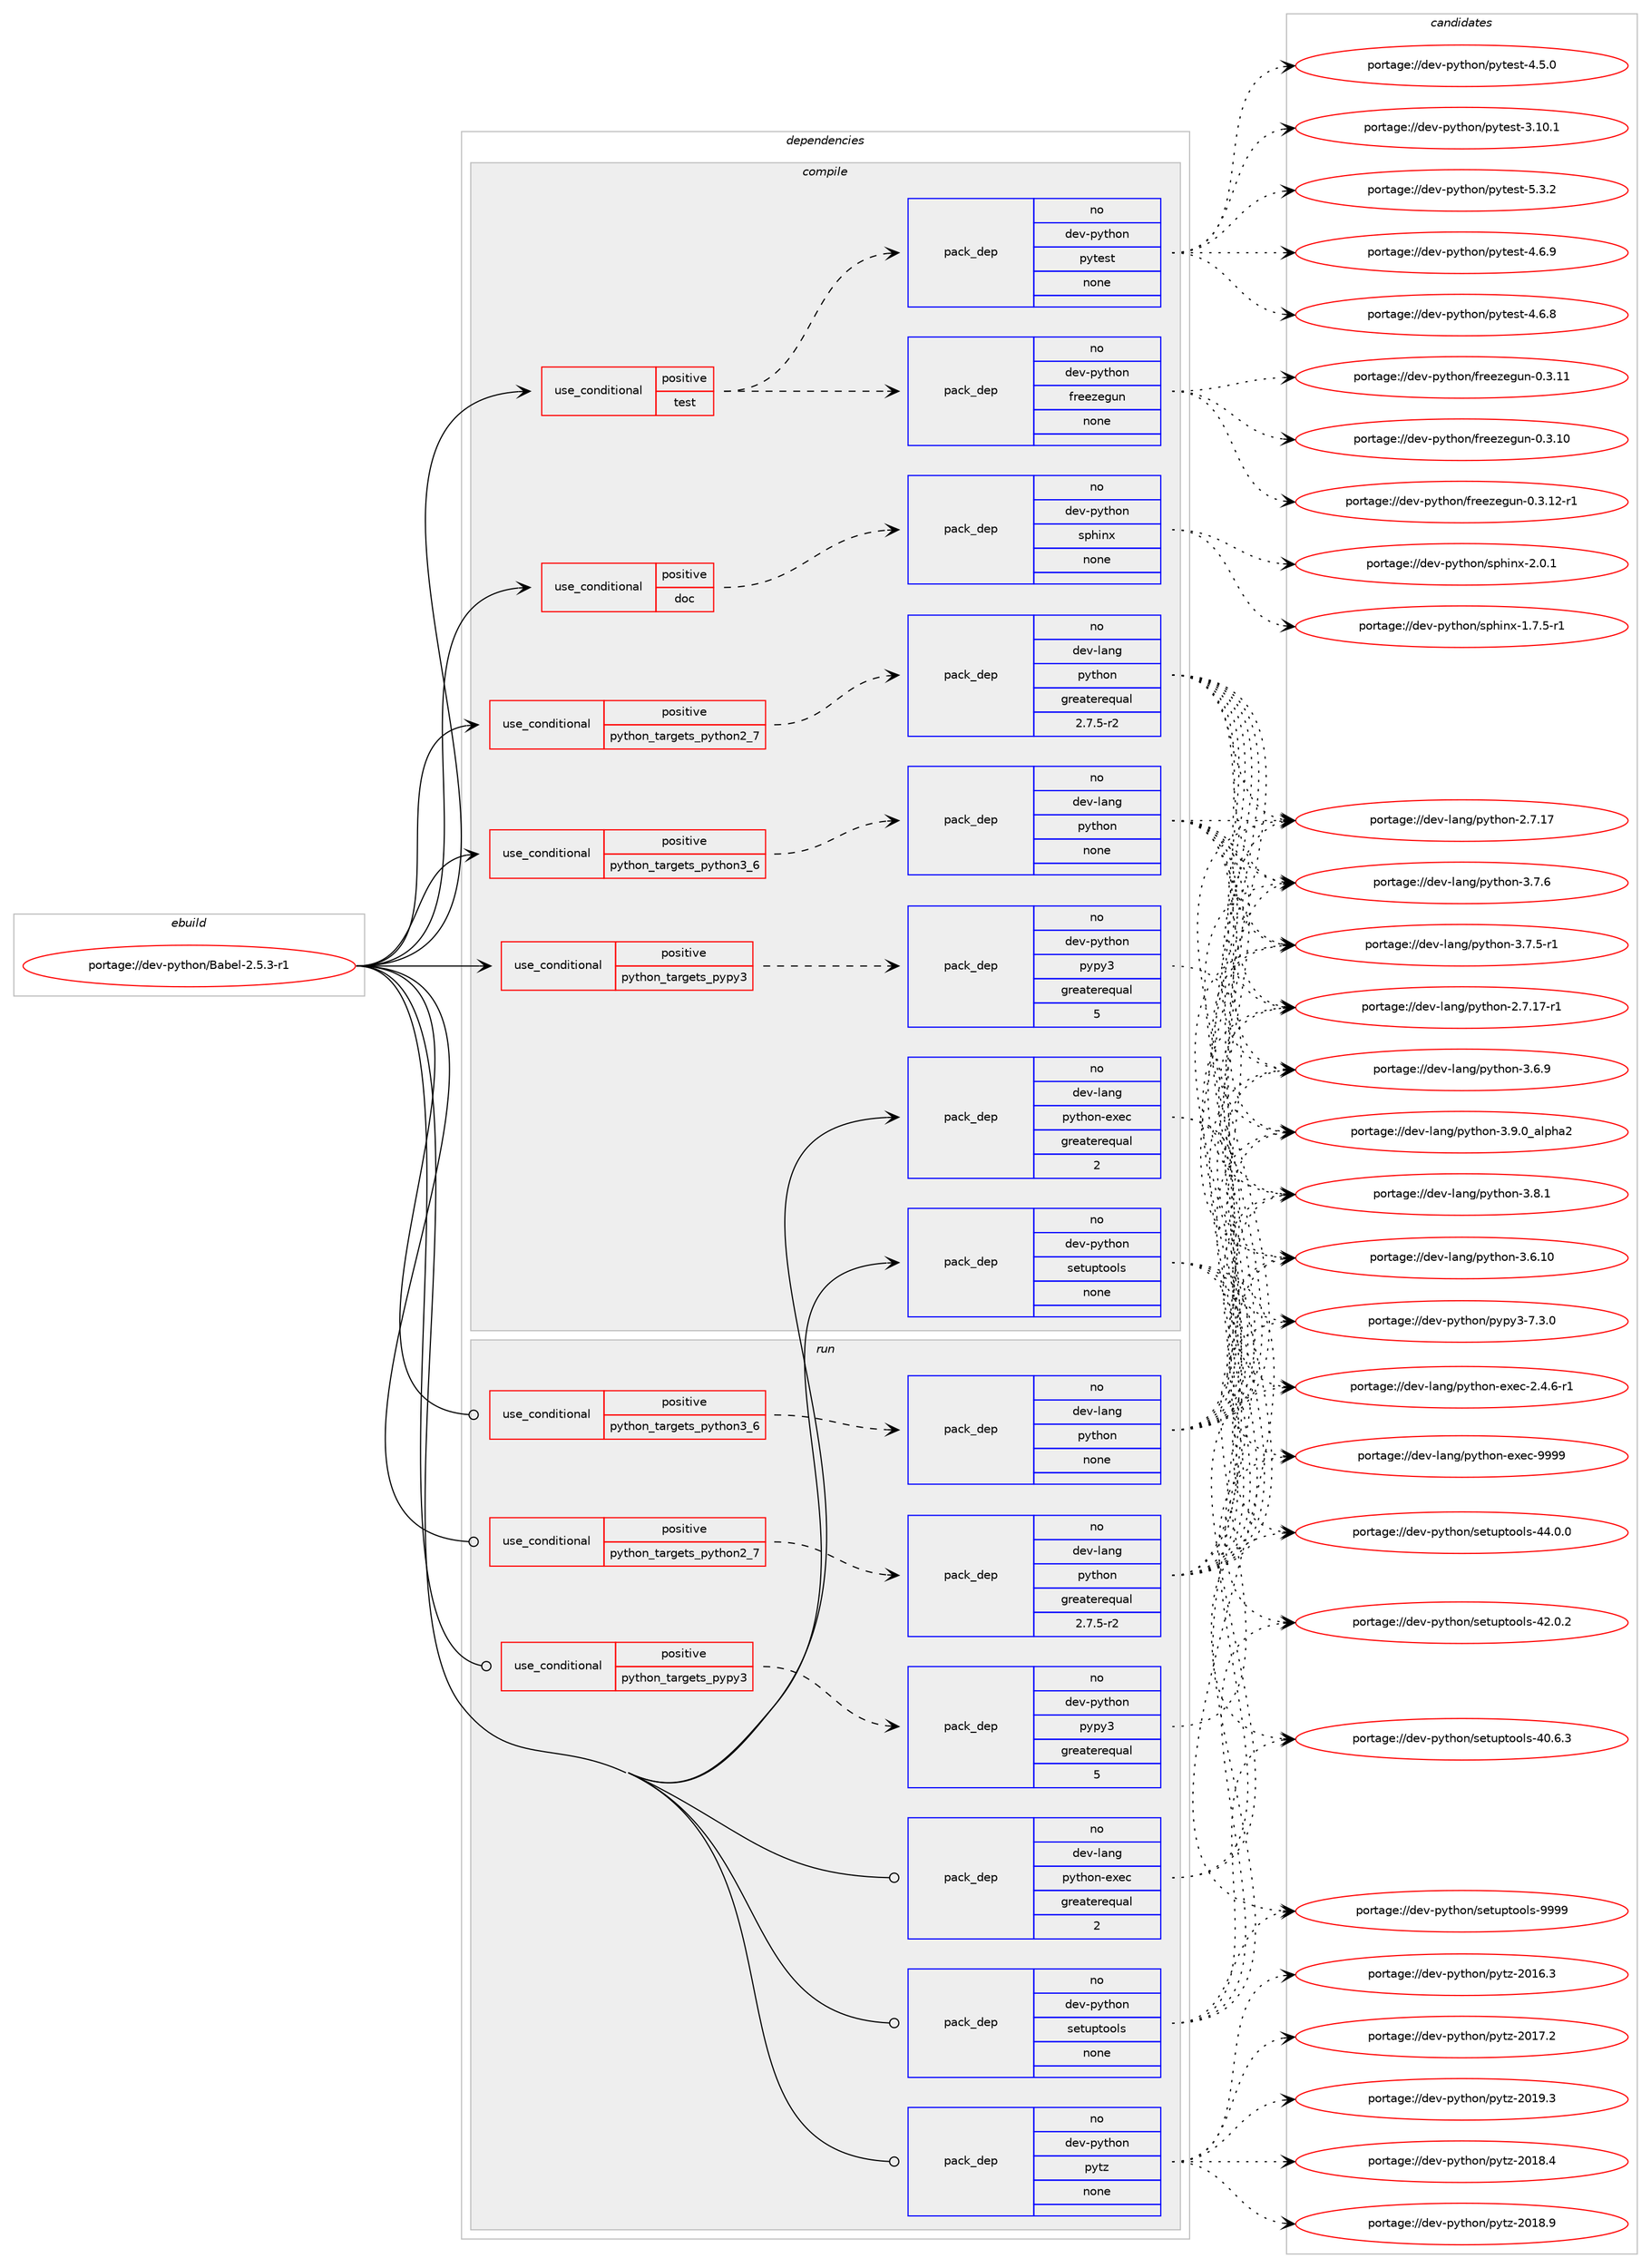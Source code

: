 digraph prolog {

# *************
# Graph options
# *************

newrank=true;
concentrate=true;
compound=true;
graph [rankdir=LR,fontname=Helvetica,fontsize=10,ranksep=1.5];#, ranksep=2.5, nodesep=0.2];
edge  [arrowhead=vee];
node  [fontname=Helvetica,fontsize=10];

# **********
# The ebuild
# **********

subgraph cluster_leftcol {
color=gray;
label=<<i>ebuild</i>>;
id [label="portage://dev-python/Babel-2.5.3-r1", color=red, width=4, href="../dev-python/Babel-2.5.3-r1.svg"];
}

# ****************
# The dependencies
# ****************

subgraph cluster_midcol {
color=gray;
label=<<i>dependencies</i>>;
subgraph cluster_compile {
fillcolor="#eeeeee";
style=filled;
label=<<i>compile</i>>;
subgraph cond119707 {
dependency473810 [label=<<TABLE BORDER="0" CELLBORDER="1" CELLSPACING="0" CELLPADDING="4"><TR><TD ROWSPAN="3" CELLPADDING="10">use_conditional</TD></TR><TR><TD>positive</TD></TR><TR><TD>doc</TD></TR></TABLE>>, shape=none, color=red];
subgraph pack349086 {
dependency473811 [label=<<TABLE BORDER="0" CELLBORDER="1" CELLSPACING="0" CELLPADDING="4" WIDTH="220"><TR><TD ROWSPAN="6" CELLPADDING="30">pack_dep</TD></TR><TR><TD WIDTH="110">no</TD></TR><TR><TD>dev-python</TD></TR><TR><TD>sphinx</TD></TR><TR><TD>none</TD></TR><TR><TD></TD></TR></TABLE>>, shape=none, color=blue];
}
dependency473810:e -> dependency473811:w [weight=20,style="dashed",arrowhead="vee"];
}
id:e -> dependency473810:w [weight=20,style="solid",arrowhead="vee"];
subgraph cond119708 {
dependency473812 [label=<<TABLE BORDER="0" CELLBORDER="1" CELLSPACING="0" CELLPADDING="4"><TR><TD ROWSPAN="3" CELLPADDING="10">use_conditional</TD></TR><TR><TD>positive</TD></TR><TR><TD>python_targets_pypy3</TD></TR></TABLE>>, shape=none, color=red];
subgraph pack349087 {
dependency473813 [label=<<TABLE BORDER="0" CELLBORDER="1" CELLSPACING="0" CELLPADDING="4" WIDTH="220"><TR><TD ROWSPAN="6" CELLPADDING="30">pack_dep</TD></TR><TR><TD WIDTH="110">no</TD></TR><TR><TD>dev-python</TD></TR><TR><TD>pypy3</TD></TR><TR><TD>greaterequal</TD></TR><TR><TD>5</TD></TR></TABLE>>, shape=none, color=blue];
}
dependency473812:e -> dependency473813:w [weight=20,style="dashed",arrowhead="vee"];
}
id:e -> dependency473812:w [weight=20,style="solid",arrowhead="vee"];
subgraph cond119709 {
dependency473814 [label=<<TABLE BORDER="0" CELLBORDER="1" CELLSPACING="0" CELLPADDING="4"><TR><TD ROWSPAN="3" CELLPADDING="10">use_conditional</TD></TR><TR><TD>positive</TD></TR><TR><TD>python_targets_python2_7</TD></TR></TABLE>>, shape=none, color=red];
subgraph pack349088 {
dependency473815 [label=<<TABLE BORDER="0" CELLBORDER="1" CELLSPACING="0" CELLPADDING="4" WIDTH="220"><TR><TD ROWSPAN="6" CELLPADDING="30">pack_dep</TD></TR><TR><TD WIDTH="110">no</TD></TR><TR><TD>dev-lang</TD></TR><TR><TD>python</TD></TR><TR><TD>greaterequal</TD></TR><TR><TD>2.7.5-r2</TD></TR></TABLE>>, shape=none, color=blue];
}
dependency473814:e -> dependency473815:w [weight=20,style="dashed",arrowhead="vee"];
}
id:e -> dependency473814:w [weight=20,style="solid",arrowhead="vee"];
subgraph cond119710 {
dependency473816 [label=<<TABLE BORDER="0" CELLBORDER="1" CELLSPACING="0" CELLPADDING="4"><TR><TD ROWSPAN="3" CELLPADDING="10">use_conditional</TD></TR><TR><TD>positive</TD></TR><TR><TD>python_targets_python3_6</TD></TR></TABLE>>, shape=none, color=red];
subgraph pack349089 {
dependency473817 [label=<<TABLE BORDER="0" CELLBORDER="1" CELLSPACING="0" CELLPADDING="4" WIDTH="220"><TR><TD ROWSPAN="6" CELLPADDING="30">pack_dep</TD></TR><TR><TD WIDTH="110">no</TD></TR><TR><TD>dev-lang</TD></TR><TR><TD>python</TD></TR><TR><TD>none</TD></TR><TR><TD></TD></TR></TABLE>>, shape=none, color=blue];
}
dependency473816:e -> dependency473817:w [weight=20,style="dashed",arrowhead="vee"];
}
id:e -> dependency473816:w [weight=20,style="solid",arrowhead="vee"];
subgraph cond119711 {
dependency473818 [label=<<TABLE BORDER="0" CELLBORDER="1" CELLSPACING="0" CELLPADDING="4"><TR><TD ROWSPAN="3" CELLPADDING="10">use_conditional</TD></TR><TR><TD>positive</TD></TR><TR><TD>test</TD></TR></TABLE>>, shape=none, color=red];
subgraph pack349090 {
dependency473819 [label=<<TABLE BORDER="0" CELLBORDER="1" CELLSPACING="0" CELLPADDING="4" WIDTH="220"><TR><TD ROWSPAN="6" CELLPADDING="30">pack_dep</TD></TR><TR><TD WIDTH="110">no</TD></TR><TR><TD>dev-python</TD></TR><TR><TD>freezegun</TD></TR><TR><TD>none</TD></TR><TR><TD></TD></TR></TABLE>>, shape=none, color=blue];
}
dependency473818:e -> dependency473819:w [weight=20,style="dashed",arrowhead="vee"];
subgraph pack349091 {
dependency473820 [label=<<TABLE BORDER="0" CELLBORDER="1" CELLSPACING="0" CELLPADDING="4" WIDTH="220"><TR><TD ROWSPAN="6" CELLPADDING="30">pack_dep</TD></TR><TR><TD WIDTH="110">no</TD></TR><TR><TD>dev-python</TD></TR><TR><TD>pytest</TD></TR><TR><TD>none</TD></TR><TR><TD></TD></TR></TABLE>>, shape=none, color=blue];
}
dependency473818:e -> dependency473820:w [weight=20,style="dashed",arrowhead="vee"];
}
id:e -> dependency473818:w [weight=20,style="solid",arrowhead="vee"];
subgraph pack349092 {
dependency473821 [label=<<TABLE BORDER="0" CELLBORDER="1" CELLSPACING="0" CELLPADDING="4" WIDTH="220"><TR><TD ROWSPAN="6" CELLPADDING="30">pack_dep</TD></TR><TR><TD WIDTH="110">no</TD></TR><TR><TD>dev-lang</TD></TR><TR><TD>python-exec</TD></TR><TR><TD>greaterequal</TD></TR><TR><TD>2</TD></TR></TABLE>>, shape=none, color=blue];
}
id:e -> dependency473821:w [weight=20,style="solid",arrowhead="vee"];
subgraph pack349093 {
dependency473822 [label=<<TABLE BORDER="0" CELLBORDER="1" CELLSPACING="0" CELLPADDING="4" WIDTH="220"><TR><TD ROWSPAN="6" CELLPADDING="30">pack_dep</TD></TR><TR><TD WIDTH="110">no</TD></TR><TR><TD>dev-python</TD></TR><TR><TD>setuptools</TD></TR><TR><TD>none</TD></TR><TR><TD></TD></TR></TABLE>>, shape=none, color=blue];
}
id:e -> dependency473822:w [weight=20,style="solid",arrowhead="vee"];
}
subgraph cluster_compileandrun {
fillcolor="#eeeeee";
style=filled;
label=<<i>compile and run</i>>;
}
subgraph cluster_run {
fillcolor="#eeeeee";
style=filled;
label=<<i>run</i>>;
subgraph cond119712 {
dependency473823 [label=<<TABLE BORDER="0" CELLBORDER="1" CELLSPACING="0" CELLPADDING="4"><TR><TD ROWSPAN="3" CELLPADDING="10">use_conditional</TD></TR><TR><TD>positive</TD></TR><TR><TD>python_targets_pypy3</TD></TR></TABLE>>, shape=none, color=red];
subgraph pack349094 {
dependency473824 [label=<<TABLE BORDER="0" CELLBORDER="1" CELLSPACING="0" CELLPADDING="4" WIDTH="220"><TR><TD ROWSPAN="6" CELLPADDING="30">pack_dep</TD></TR><TR><TD WIDTH="110">no</TD></TR><TR><TD>dev-python</TD></TR><TR><TD>pypy3</TD></TR><TR><TD>greaterequal</TD></TR><TR><TD>5</TD></TR></TABLE>>, shape=none, color=blue];
}
dependency473823:e -> dependency473824:w [weight=20,style="dashed",arrowhead="vee"];
}
id:e -> dependency473823:w [weight=20,style="solid",arrowhead="odot"];
subgraph cond119713 {
dependency473825 [label=<<TABLE BORDER="0" CELLBORDER="1" CELLSPACING="0" CELLPADDING="4"><TR><TD ROWSPAN="3" CELLPADDING="10">use_conditional</TD></TR><TR><TD>positive</TD></TR><TR><TD>python_targets_python2_7</TD></TR></TABLE>>, shape=none, color=red];
subgraph pack349095 {
dependency473826 [label=<<TABLE BORDER="0" CELLBORDER="1" CELLSPACING="0" CELLPADDING="4" WIDTH="220"><TR><TD ROWSPAN="6" CELLPADDING="30">pack_dep</TD></TR><TR><TD WIDTH="110">no</TD></TR><TR><TD>dev-lang</TD></TR><TR><TD>python</TD></TR><TR><TD>greaterequal</TD></TR><TR><TD>2.7.5-r2</TD></TR></TABLE>>, shape=none, color=blue];
}
dependency473825:e -> dependency473826:w [weight=20,style="dashed",arrowhead="vee"];
}
id:e -> dependency473825:w [weight=20,style="solid",arrowhead="odot"];
subgraph cond119714 {
dependency473827 [label=<<TABLE BORDER="0" CELLBORDER="1" CELLSPACING="0" CELLPADDING="4"><TR><TD ROWSPAN="3" CELLPADDING="10">use_conditional</TD></TR><TR><TD>positive</TD></TR><TR><TD>python_targets_python3_6</TD></TR></TABLE>>, shape=none, color=red];
subgraph pack349096 {
dependency473828 [label=<<TABLE BORDER="0" CELLBORDER="1" CELLSPACING="0" CELLPADDING="4" WIDTH="220"><TR><TD ROWSPAN="6" CELLPADDING="30">pack_dep</TD></TR><TR><TD WIDTH="110">no</TD></TR><TR><TD>dev-lang</TD></TR><TR><TD>python</TD></TR><TR><TD>none</TD></TR><TR><TD></TD></TR></TABLE>>, shape=none, color=blue];
}
dependency473827:e -> dependency473828:w [weight=20,style="dashed",arrowhead="vee"];
}
id:e -> dependency473827:w [weight=20,style="solid",arrowhead="odot"];
subgraph pack349097 {
dependency473829 [label=<<TABLE BORDER="0" CELLBORDER="1" CELLSPACING="0" CELLPADDING="4" WIDTH="220"><TR><TD ROWSPAN="6" CELLPADDING="30">pack_dep</TD></TR><TR><TD WIDTH="110">no</TD></TR><TR><TD>dev-lang</TD></TR><TR><TD>python-exec</TD></TR><TR><TD>greaterequal</TD></TR><TR><TD>2</TD></TR></TABLE>>, shape=none, color=blue];
}
id:e -> dependency473829:w [weight=20,style="solid",arrowhead="odot"];
subgraph pack349098 {
dependency473830 [label=<<TABLE BORDER="0" CELLBORDER="1" CELLSPACING="0" CELLPADDING="4" WIDTH="220"><TR><TD ROWSPAN="6" CELLPADDING="30">pack_dep</TD></TR><TR><TD WIDTH="110">no</TD></TR><TR><TD>dev-python</TD></TR><TR><TD>pytz</TD></TR><TR><TD>none</TD></TR><TR><TD></TD></TR></TABLE>>, shape=none, color=blue];
}
id:e -> dependency473830:w [weight=20,style="solid",arrowhead="odot"];
subgraph pack349099 {
dependency473831 [label=<<TABLE BORDER="0" CELLBORDER="1" CELLSPACING="0" CELLPADDING="4" WIDTH="220"><TR><TD ROWSPAN="6" CELLPADDING="30">pack_dep</TD></TR><TR><TD WIDTH="110">no</TD></TR><TR><TD>dev-python</TD></TR><TR><TD>setuptools</TD></TR><TR><TD>none</TD></TR><TR><TD></TD></TR></TABLE>>, shape=none, color=blue];
}
id:e -> dependency473831:w [weight=20,style="solid",arrowhead="odot"];
}
}

# **************
# The candidates
# **************

subgraph cluster_choices {
rank=same;
color=gray;
label=<<i>candidates</i>>;

subgraph choice349086 {
color=black;
nodesep=1;
choice1001011184511212111610411111047115112104105110120455046484649 [label="portage://dev-python/sphinx-2.0.1", color=red, width=4,href="../dev-python/sphinx-2.0.1.svg"];
choice10010111845112121116104111110471151121041051101204549465546534511449 [label="portage://dev-python/sphinx-1.7.5-r1", color=red, width=4,href="../dev-python/sphinx-1.7.5-r1.svg"];
dependency473811:e -> choice1001011184511212111610411111047115112104105110120455046484649:w [style=dotted,weight="100"];
dependency473811:e -> choice10010111845112121116104111110471151121041051101204549465546534511449:w [style=dotted,weight="100"];
}
subgraph choice349087 {
color=black;
nodesep=1;
choice100101118451121211161041111104711212111212151455546514648 [label="portage://dev-python/pypy3-7.3.0", color=red, width=4,href="../dev-python/pypy3-7.3.0.svg"];
dependency473813:e -> choice100101118451121211161041111104711212111212151455546514648:w [style=dotted,weight="100"];
}
subgraph choice349088 {
color=black;
nodesep=1;
choice10010111845108971101034711212111610411111045514657464895971081121049750 [label="portage://dev-lang/python-3.9.0_alpha2", color=red, width=4,href="../dev-lang/python-3.9.0_alpha2.svg"];
choice100101118451089711010347112121116104111110455146564649 [label="portage://dev-lang/python-3.8.1", color=red, width=4,href="../dev-lang/python-3.8.1.svg"];
choice100101118451089711010347112121116104111110455146554654 [label="portage://dev-lang/python-3.7.6", color=red, width=4,href="../dev-lang/python-3.7.6.svg"];
choice1001011184510897110103471121211161041111104551465546534511449 [label="portage://dev-lang/python-3.7.5-r1", color=red, width=4,href="../dev-lang/python-3.7.5-r1.svg"];
choice100101118451089711010347112121116104111110455146544657 [label="portage://dev-lang/python-3.6.9", color=red, width=4,href="../dev-lang/python-3.6.9.svg"];
choice10010111845108971101034711212111610411111045514654464948 [label="portage://dev-lang/python-3.6.10", color=red, width=4,href="../dev-lang/python-3.6.10.svg"];
choice100101118451089711010347112121116104111110455046554649554511449 [label="portage://dev-lang/python-2.7.17-r1", color=red, width=4,href="../dev-lang/python-2.7.17-r1.svg"];
choice10010111845108971101034711212111610411111045504655464955 [label="portage://dev-lang/python-2.7.17", color=red, width=4,href="../dev-lang/python-2.7.17.svg"];
dependency473815:e -> choice10010111845108971101034711212111610411111045514657464895971081121049750:w [style=dotted,weight="100"];
dependency473815:e -> choice100101118451089711010347112121116104111110455146564649:w [style=dotted,weight="100"];
dependency473815:e -> choice100101118451089711010347112121116104111110455146554654:w [style=dotted,weight="100"];
dependency473815:e -> choice1001011184510897110103471121211161041111104551465546534511449:w [style=dotted,weight="100"];
dependency473815:e -> choice100101118451089711010347112121116104111110455146544657:w [style=dotted,weight="100"];
dependency473815:e -> choice10010111845108971101034711212111610411111045514654464948:w [style=dotted,weight="100"];
dependency473815:e -> choice100101118451089711010347112121116104111110455046554649554511449:w [style=dotted,weight="100"];
dependency473815:e -> choice10010111845108971101034711212111610411111045504655464955:w [style=dotted,weight="100"];
}
subgraph choice349089 {
color=black;
nodesep=1;
choice10010111845108971101034711212111610411111045514657464895971081121049750 [label="portage://dev-lang/python-3.9.0_alpha2", color=red, width=4,href="../dev-lang/python-3.9.0_alpha2.svg"];
choice100101118451089711010347112121116104111110455146564649 [label="portage://dev-lang/python-3.8.1", color=red, width=4,href="../dev-lang/python-3.8.1.svg"];
choice100101118451089711010347112121116104111110455146554654 [label="portage://dev-lang/python-3.7.6", color=red, width=4,href="../dev-lang/python-3.7.6.svg"];
choice1001011184510897110103471121211161041111104551465546534511449 [label="portage://dev-lang/python-3.7.5-r1", color=red, width=4,href="../dev-lang/python-3.7.5-r1.svg"];
choice100101118451089711010347112121116104111110455146544657 [label="portage://dev-lang/python-3.6.9", color=red, width=4,href="../dev-lang/python-3.6.9.svg"];
choice10010111845108971101034711212111610411111045514654464948 [label="portage://dev-lang/python-3.6.10", color=red, width=4,href="../dev-lang/python-3.6.10.svg"];
choice100101118451089711010347112121116104111110455046554649554511449 [label="portage://dev-lang/python-2.7.17-r1", color=red, width=4,href="../dev-lang/python-2.7.17-r1.svg"];
choice10010111845108971101034711212111610411111045504655464955 [label="portage://dev-lang/python-2.7.17", color=red, width=4,href="../dev-lang/python-2.7.17.svg"];
dependency473817:e -> choice10010111845108971101034711212111610411111045514657464895971081121049750:w [style=dotted,weight="100"];
dependency473817:e -> choice100101118451089711010347112121116104111110455146564649:w [style=dotted,weight="100"];
dependency473817:e -> choice100101118451089711010347112121116104111110455146554654:w [style=dotted,weight="100"];
dependency473817:e -> choice1001011184510897110103471121211161041111104551465546534511449:w [style=dotted,weight="100"];
dependency473817:e -> choice100101118451089711010347112121116104111110455146544657:w [style=dotted,weight="100"];
dependency473817:e -> choice10010111845108971101034711212111610411111045514654464948:w [style=dotted,weight="100"];
dependency473817:e -> choice100101118451089711010347112121116104111110455046554649554511449:w [style=dotted,weight="100"];
dependency473817:e -> choice10010111845108971101034711212111610411111045504655464955:w [style=dotted,weight="100"];
}
subgraph choice349090 {
color=black;
nodesep=1;
choice1001011184511212111610411111047102114101101122101103117110454846514649504511449 [label="portage://dev-python/freezegun-0.3.12-r1", color=red, width=4,href="../dev-python/freezegun-0.3.12-r1.svg"];
choice100101118451121211161041111104710211410110112210110311711045484651464949 [label="portage://dev-python/freezegun-0.3.11", color=red, width=4,href="../dev-python/freezegun-0.3.11.svg"];
choice100101118451121211161041111104710211410110112210110311711045484651464948 [label="portage://dev-python/freezegun-0.3.10", color=red, width=4,href="../dev-python/freezegun-0.3.10.svg"];
dependency473819:e -> choice1001011184511212111610411111047102114101101122101103117110454846514649504511449:w [style=dotted,weight="100"];
dependency473819:e -> choice100101118451121211161041111104710211410110112210110311711045484651464949:w [style=dotted,weight="100"];
dependency473819:e -> choice100101118451121211161041111104710211410110112210110311711045484651464948:w [style=dotted,weight="100"];
}
subgraph choice349091 {
color=black;
nodesep=1;
choice1001011184511212111610411111047112121116101115116455346514650 [label="portage://dev-python/pytest-5.3.2", color=red, width=4,href="../dev-python/pytest-5.3.2.svg"];
choice1001011184511212111610411111047112121116101115116455246544657 [label="portage://dev-python/pytest-4.6.9", color=red, width=4,href="../dev-python/pytest-4.6.9.svg"];
choice1001011184511212111610411111047112121116101115116455246544656 [label="portage://dev-python/pytest-4.6.8", color=red, width=4,href="../dev-python/pytest-4.6.8.svg"];
choice1001011184511212111610411111047112121116101115116455246534648 [label="portage://dev-python/pytest-4.5.0", color=red, width=4,href="../dev-python/pytest-4.5.0.svg"];
choice100101118451121211161041111104711212111610111511645514649484649 [label="portage://dev-python/pytest-3.10.1", color=red, width=4,href="../dev-python/pytest-3.10.1.svg"];
dependency473820:e -> choice1001011184511212111610411111047112121116101115116455346514650:w [style=dotted,weight="100"];
dependency473820:e -> choice1001011184511212111610411111047112121116101115116455246544657:w [style=dotted,weight="100"];
dependency473820:e -> choice1001011184511212111610411111047112121116101115116455246544656:w [style=dotted,weight="100"];
dependency473820:e -> choice1001011184511212111610411111047112121116101115116455246534648:w [style=dotted,weight="100"];
dependency473820:e -> choice100101118451121211161041111104711212111610111511645514649484649:w [style=dotted,weight="100"];
}
subgraph choice349092 {
color=black;
nodesep=1;
choice10010111845108971101034711212111610411111045101120101994557575757 [label="portage://dev-lang/python-exec-9999", color=red, width=4,href="../dev-lang/python-exec-9999.svg"];
choice10010111845108971101034711212111610411111045101120101994550465246544511449 [label="portage://dev-lang/python-exec-2.4.6-r1", color=red, width=4,href="../dev-lang/python-exec-2.4.6-r1.svg"];
dependency473821:e -> choice10010111845108971101034711212111610411111045101120101994557575757:w [style=dotted,weight="100"];
dependency473821:e -> choice10010111845108971101034711212111610411111045101120101994550465246544511449:w [style=dotted,weight="100"];
}
subgraph choice349093 {
color=black;
nodesep=1;
choice10010111845112121116104111110471151011161171121161111111081154557575757 [label="portage://dev-python/setuptools-9999", color=red, width=4,href="../dev-python/setuptools-9999.svg"];
choice100101118451121211161041111104711510111611711211611111110811545525246484648 [label="portage://dev-python/setuptools-44.0.0", color=red, width=4,href="../dev-python/setuptools-44.0.0.svg"];
choice100101118451121211161041111104711510111611711211611111110811545525046484650 [label="portage://dev-python/setuptools-42.0.2", color=red, width=4,href="../dev-python/setuptools-42.0.2.svg"];
choice100101118451121211161041111104711510111611711211611111110811545524846544651 [label="portage://dev-python/setuptools-40.6.3", color=red, width=4,href="../dev-python/setuptools-40.6.3.svg"];
dependency473822:e -> choice10010111845112121116104111110471151011161171121161111111081154557575757:w [style=dotted,weight="100"];
dependency473822:e -> choice100101118451121211161041111104711510111611711211611111110811545525246484648:w [style=dotted,weight="100"];
dependency473822:e -> choice100101118451121211161041111104711510111611711211611111110811545525046484650:w [style=dotted,weight="100"];
dependency473822:e -> choice100101118451121211161041111104711510111611711211611111110811545524846544651:w [style=dotted,weight="100"];
}
subgraph choice349094 {
color=black;
nodesep=1;
choice100101118451121211161041111104711212111212151455546514648 [label="portage://dev-python/pypy3-7.3.0", color=red, width=4,href="../dev-python/pypy3-7.3.0.svg"];
dependency473824:e -> choice100101118451121211161041111104711212111212151455546514648:w [style=dotted,weight="100"];
}
subgraph choice349095 {
color=black;
nodesep=1;
choice10010111845108971101034711212111610411111045514657464895971081121049750 [label="portage://dev-lang/python-3.9.0_alpha2", color=red, width=4,href="../dev-lang/python-3.9.0_alpha2.svg"];
choice100101118451089711010347112121116104111110455146564649 [label="portage://dev-lang/python-3.8.1", color=red, width=4,href="../dev-lang/python-3.8.1.svg"];
choice100101118451089711010347112121116104111110455146554654 [label="portage://dev-lang/python-3.7.6", color=red, width=4,href="../dev-lang/python-3.7.6.svg"];
choice1001011184510897110103471121211161041111104551465546534511449 [label="portage://dev-lang/python-3.7.5-r1", color=red, width=4,href="../dev-lang/python-3.7.5-r1.svg"];
choice100101118451089711010347112121116104111110455146544657 [label="portage://dev-lang/python-3.6.9", color=red, width=4,href="../dev-lang/python-3.6.9.svg"];
choice10010111845108971101034711212111610411111045514654464948 [label="portage://dev-lang/python-3.6.10", color=red, width=4,href="../dev-lang/python-3.6.10.svg"];
choice100101118451089711010347112121116104111110455046554649554511449 [label="portage://dev-lang/python-2.7.17-r1", color=red, width=4,href="../dev-lang/python-2.7.17-r1.svg"];
choice10010111845108971101034711212111610411111045504655464955 [label="portage://dev-lang/python-2.7.17", color=red, width=4,href="../dev-lang/python-2.7.17.svg"];
dependency473826:e -> choice10010111845108971101034711212111610411111045514657464895971081121049750:w [style=dotted,weight="100"];
dependency473826:e -> choice100101118451089711010347112121116104111110455146564649:w [style=dotted,weight="100"];
dependency473826:e -> choice100101118451089711010347112121116104111110455146554654:w [style=dotted,weight="100"];
dependency473826:e -> choice1001011184510897110103471121211161041111104551465546534511449:w [style=dotted,weight="100"];
dependency473826:e -> choice100101118451089711010347112121116104111110455146544657:w [style=dotted,weight="100"];
dependency473826:e -> choice10010111845108971101034711212111610411111045514654464948:w [style=dotted,weight="100"];
dependency473826:e -> choice100101118451089711010347112121116104111110455046554649554511449:w [style=dotted,weight="100"];
dependency473826:e -> choice10010111845108971101034711212111610411111045504655464955:w [style=dotted,weight="100"];
}
subgraph choice349096 {
color=black;
nodesep=1;
choice10010111845108971101034711212111610411111045514657464895971081121049750 [label="portage://dev-lang/python-3.9.0_alpha2", color=red, width=4,href="../dev-lang/python-3.9.0_alpha2.svg"];
choice100101118451089711010347112121116104111110455146564649 [label="portage://dev-lang/python-3.8.1", color=red, width=4,href="../dev-lang/python-3.8.1.svg"];
choice100101118451089711010347112121116104111110455146554654 [label="portage://dev-lang/python-3.7.6", color=red, width=4,href="../dev-lang/python-3.7.6.svg"];
choice1001011184510897110103471121211161041111104551465546534511449 [label="portage://dev-lang/python-3.7.5-r1", color=red, width=4,href="../dev-lang/python-3.7.5-r1.svg"];
choice100101118451089711010347112121116104111110455146544657 [label="portage://dev-lang/python-3.6.9", color=red, width=4,href="../dev-lang/python-3.6.9.svg"];
choice10010111845108971101034711212111610411111045514654464948 [label="portage://dev-lang/python-3.6.10", color=red, width=4,href="../dev-lang/python-3.6.10.svg"];
choice100101118451089711010347112121116104111110455046554649554511449 [label="portage://dev-lang/python-2.7.17-r1", color=red, width=4,href="../dev-lang/python-2.7.17-r1.svg"];
choice10010111845108971101034711212111610411111045504655464955 [label="portage://dev-lang/python-2.7.17", color=red, width=4,href="../dev-lang/python-2.7.17.svg"];
dependency473828:e -> choice10010111845108971101034711212111610411111045514657464895971081121049750:w [style=dotted,weight="100"];
dependency473828:e -> choice100101118451089711010347112121116104111110455146564649:w [style=dotted,weight="100"];
dependency473828:e -> choice100101118451089711010347112121116104111110455146554654:w [style=dotted,weight="100"];
dependency473828:e -> choice1001011184510897110103471121211161041111104551465546534511449:w [style=dotted,weight="100"];
dependency473828:e -> choice100101118451089711010347112121116104111110455146544657:w [style=dotted,weight="100"];
dependency473828:e -> choice10010111845108971101034711212111610411111045514654464948:w [style=dotted,weight="100"];
dependency473828:e -> choice100101118451089711010347112121116104111110455046554649554511449:w [style=dotted,weight="100"];
dependency473828:e -> choice10010111845108971101034711212111610411111045504655464955:w [style=dotted,weight="100"];
}
subgraph choice349097 {
color=black;
nodesep=1;
choice10010111845108971101034711212111610411111045101120101994557575757 [label="portage://dev-lang/python-exec-9999", color=red, width=4,href="../dev-lang/python-exec-9999.svg"];
choice10010111845108971101034711212111610411111045101120101994550465246544511449 [label="portage://dev-lang/python-exec-2.4.6-r1", color=red, width=4,href="../dev-lang/python-exec-2.4.6-r1.svg"];
dependency473829:e -> choice10010111845108971101034711212111610411111045101120101994557575757:w [style=dotted,weight="100"];
dependency473829:e -> choice10010111845108971101034711212111610411111045101120101994550465246544511449:w [style=dotted,weight="100"];
}
subgraph choice349098 {
color=black;
nodesep=1;
choice100101118451121211161041111104711212111612245504849574651 [label="portage://dev-python/pytz-2019.3", color=red, width=4,href="../dev-python/pytz-2019.3.svg"];
choice100101118451121211161041111104711212111612245504849564657 [label="portage://dev-python/pytz-2018.9", color=red, width=4,href="../dev-python/pytz-2018.9.svg"];
choice100101118451121211161041111104711212111612245504849564652 [label="portage://dev-python/pytz-2018.4", color=red, width=4,href="../dev-python/pytz-2018.4.svg"];
choice100101118451121211161041111104711212111612245504849554650 [label="portage://dev-python/pytz-2017.2", color=red, width=4,href="../dev-python/pytz-2017.2.svg"];
choice100101118451121211161041111104711212111612245504849544651 [label="portage://dev-python/pytz-2016.3", color=red, width=4,href="../dev-python/pytz-2016.3.svg"];
dependency473830:e -> choice100101118451121211161041111104711212111612245504849574651:w [style=dotted,weight="100"];
dependency473830:e -> choice100101118451121211161041111104711212111612245504849564657:w [style=dotted,weight="100"];
dependency473830:e -> choice100101118451121211161041111104711212111612245504849564652:w [style=dotted,weight="100"];
dependency473830:e -> choice100101118451121211161041111104711212111612245504849554650:w [style=dotted,weight="100"];
dependency473830:e -> choice100101118451121211161041111104711212111612245504849544651:w [style=dotted,weight="100"];
}
subgraph choice349099 {
color=black;
nodesep=1;
choice10010111845112121116104111110471151011161171121161111111081154557575757 [label="portage://dev-python/setuptools-9999", color=red, width=4,href="../dev-python/setuptools-9999.svg"];
choice100101118451121211161041111104711510111611711211611111110811545525246484648 [label="portage://dev-python/setuptools-44.0.0", color=red, width=4,href="../dev-python/setuptools-44.0.0.svg"];
choice100101118451121211161041111104711510111611711211611111110811545525046484650 [label="portage://dev-python/setuptools-42.0.2", color=red, width=4,href="../dev-python/setuptools-42.0.2.svg"];
choice100101118451121211161041111104711510111611711211611111110811545524846544651 [label="portage://dev-python/setuptools-40.6.3", color=red, width=4,href="../dev-python/setuptools-40.6.3.svg"];
dependency473831:e -> choice10010111845112121116104111110471151011161171121161111111081154557575757:w [style=dotted,weight="100"];
dependency473831:e -> choice100101118451121211161041111104711510111611711211611111110811545525246484648:w [style=dotted,weight="100"];
dependency473831:e -> choice100101118451121211161041111104711510111611711211611111110811545525046484650:w [style=dotted,weight="100"];
dependency473831:e -> choice100101118451121211161041111104711510111611711211611111110811545524846544651:w [style=dotted,weight="100"];
}
}

}
